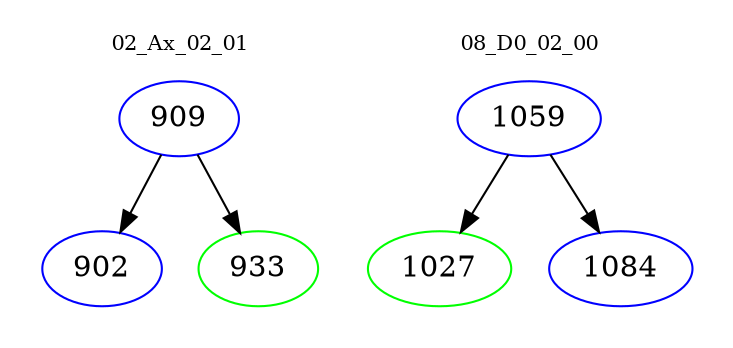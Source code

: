 digraph{
subgraph cluster_0 {
color = white
label = "02_Ax_02_01";
fontsize=10;
T0_909 [label="909", color="blue"]
T0_909 -> T0_902 [color="black"]
T0_902 [label="902", color="blue"]
T0_909 -> T0_933 [color="black"]
T0_933 [label="933", color="green"]
}
subgraph cluster_1 {
color = white
label = "08_D0_02_00";
fontsize=10;
T1_1059 [label="1059", color="blue"]
T1_1059 -> T1_1027 [color="black"]
T1_1027 [label="1027", color="green"]
T1_1059 -> T1_1084 [color="black"]
T1_1084 [label="1084", color="blue"]
}
}
